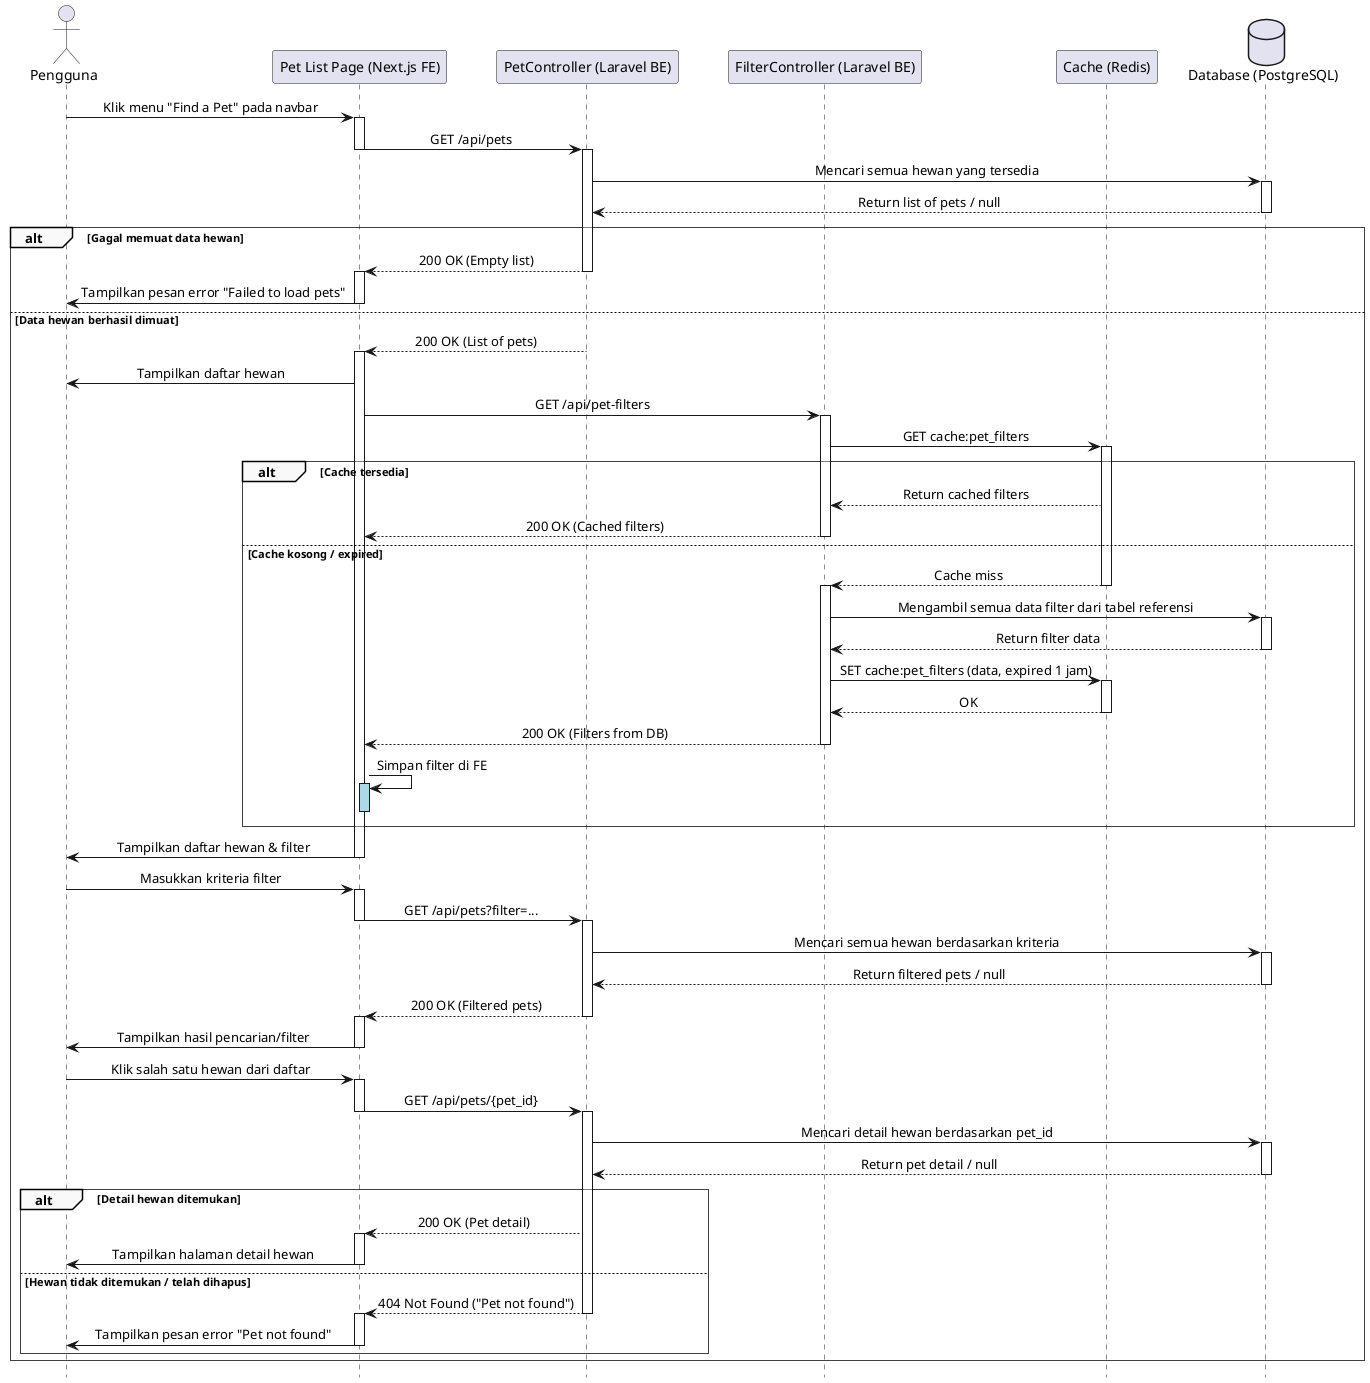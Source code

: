 @startuml
' === Styling ===
skinparam sequence {
    LifelineFooterStrategy none
    MessageAlign center
    ArrowThickness 1
    ParticipantPadding 20
    GroupBorderThickness 0.5
    GroupBackgroundColor #F9F9F9
}
hide footbox

' === Participants ===
actor Pengguna
participant "Pet List Page (Next.js FE)" as FE
participant "PetController (Laravel BE)" as BE_Pet
participant "FilterController (Laravel BE)" as BE_Filter
participant "Cache (Redis)" as Redis
database "Database (PostgreSQL)" as DB

' === Normal Flow: Melihat Daftar Hewan ===
Pengguna -> FE: Klik menu "Find a Pet" pada navbar
activate FE

' --- Paralel Request ---
    FE -> BE_Pet: GET /api/pets
    deactivate FE
    activate BE_Pet
    BE_Pet -> DB: Mencari semua hewan yang tersedia
    activate DB
    DB --> BE_Pet: Return list of pets / null
    deactivate DB

    alt Gagal memuat data hewan
        BE_Pet --> FE: 200 OK (Empty list)
        deactivate BE_Pet
        activate FE
        FE -> Pengguna: Tampilkan pesan error "Failed to load pets"
        deactivate FE
    else Data hewan berhasil dimuat
        BE_Pet --> FE: 200 OK (List of pets)
        deactivate BE_Pet
        activate FE
        FE -> Pengguna: Tampilkan daftar hewan

    FE -> BE_Filter: GET /api/pet-filters
    activate BE_Filter
    BE_Filter -> Redis: GET cache:pet_filters
    activate Redis

    alt Cache tersedia
        Redis --> BE_Filter: Return cached filters
        BE_Filter --> FE: 200 OK (Cached filters)
        deactivate BE_Filter
    else Cache kosong / expired
        Redis --> BE_Filter: Cache miss
        deactivate Redis
        activate BE_Filter
        BE_Filter -> DB: Mengambil semua data filter dari tabel referensi
        activate DB
        DB --> BE_Filter: Return filter data
        deactivate DB
        BE_Filter -> Redis: SET cache:pet_filters (data, expired 1 jam)
        activate Redis
        Redis --> BE_Filter: OK
        deactivate Redis
        BE_Filter --> FE: 200 OK (Filters from DB)
        deactivate BE_Filter
    FE -> FE:Simpan filter di FE
    activate FE #LightBlue
    deactivate FE #LightBlue
end

activate FE
FE -> Pengguna: Tampilkan daftar hewan & filter
deactivate FE


' === Flow: Menggunakan Filter atau Pencarian ===
Pengguna -> FE: Masukkan kriteria filter
activate FE
FE -> BE_Pet: GET /api/pets?filter=...
deactivate FE
activate BE_Pet
BE_Pet -> DB: Mencari semua hewan berdasarkan kriteria
activate DB
DB --> BE_Pet: Return filtered pets / null
deactivate DB
BE_Pet --> FE: 200 OK (Filtered pets)
deactivate BE_Pet
activate FE
FE -> Pengguna: Tampilkan hasil pencarian/filter
deactivate FE


' === Flow: Melihat Detail Hewan ===
Pengguna -> FE: Klik salah satu hewan dari daftar
activate FE
FE -> BE_Pet: GET /api/pets/{pet_id}
deactivate FE
activate BE_Pet
BE_Pet -> DB: Mencari detail hewan berdasarkan pet_id
activate DB
DB --> BE_Pet: Return pet detail / null
deactivate DB

alt Detail hewan ditemukan
    BE_Pet --> FE: 200 OK (Pet detail)
    activate FE
    FE -> Pengguna: Tampilkan halaman detail hewan
    deactivate FE
else Hewan tidak ditemukan / telah dihapus
    BE_Pet --> FE: 404 Not Found ("Pet not found")
    deactivate BE_Pet
    activate FE
    FE -> Pengguna: Tampilkan pesan error "Pet not found"
    deactivate FE
end
    end

@enduml
